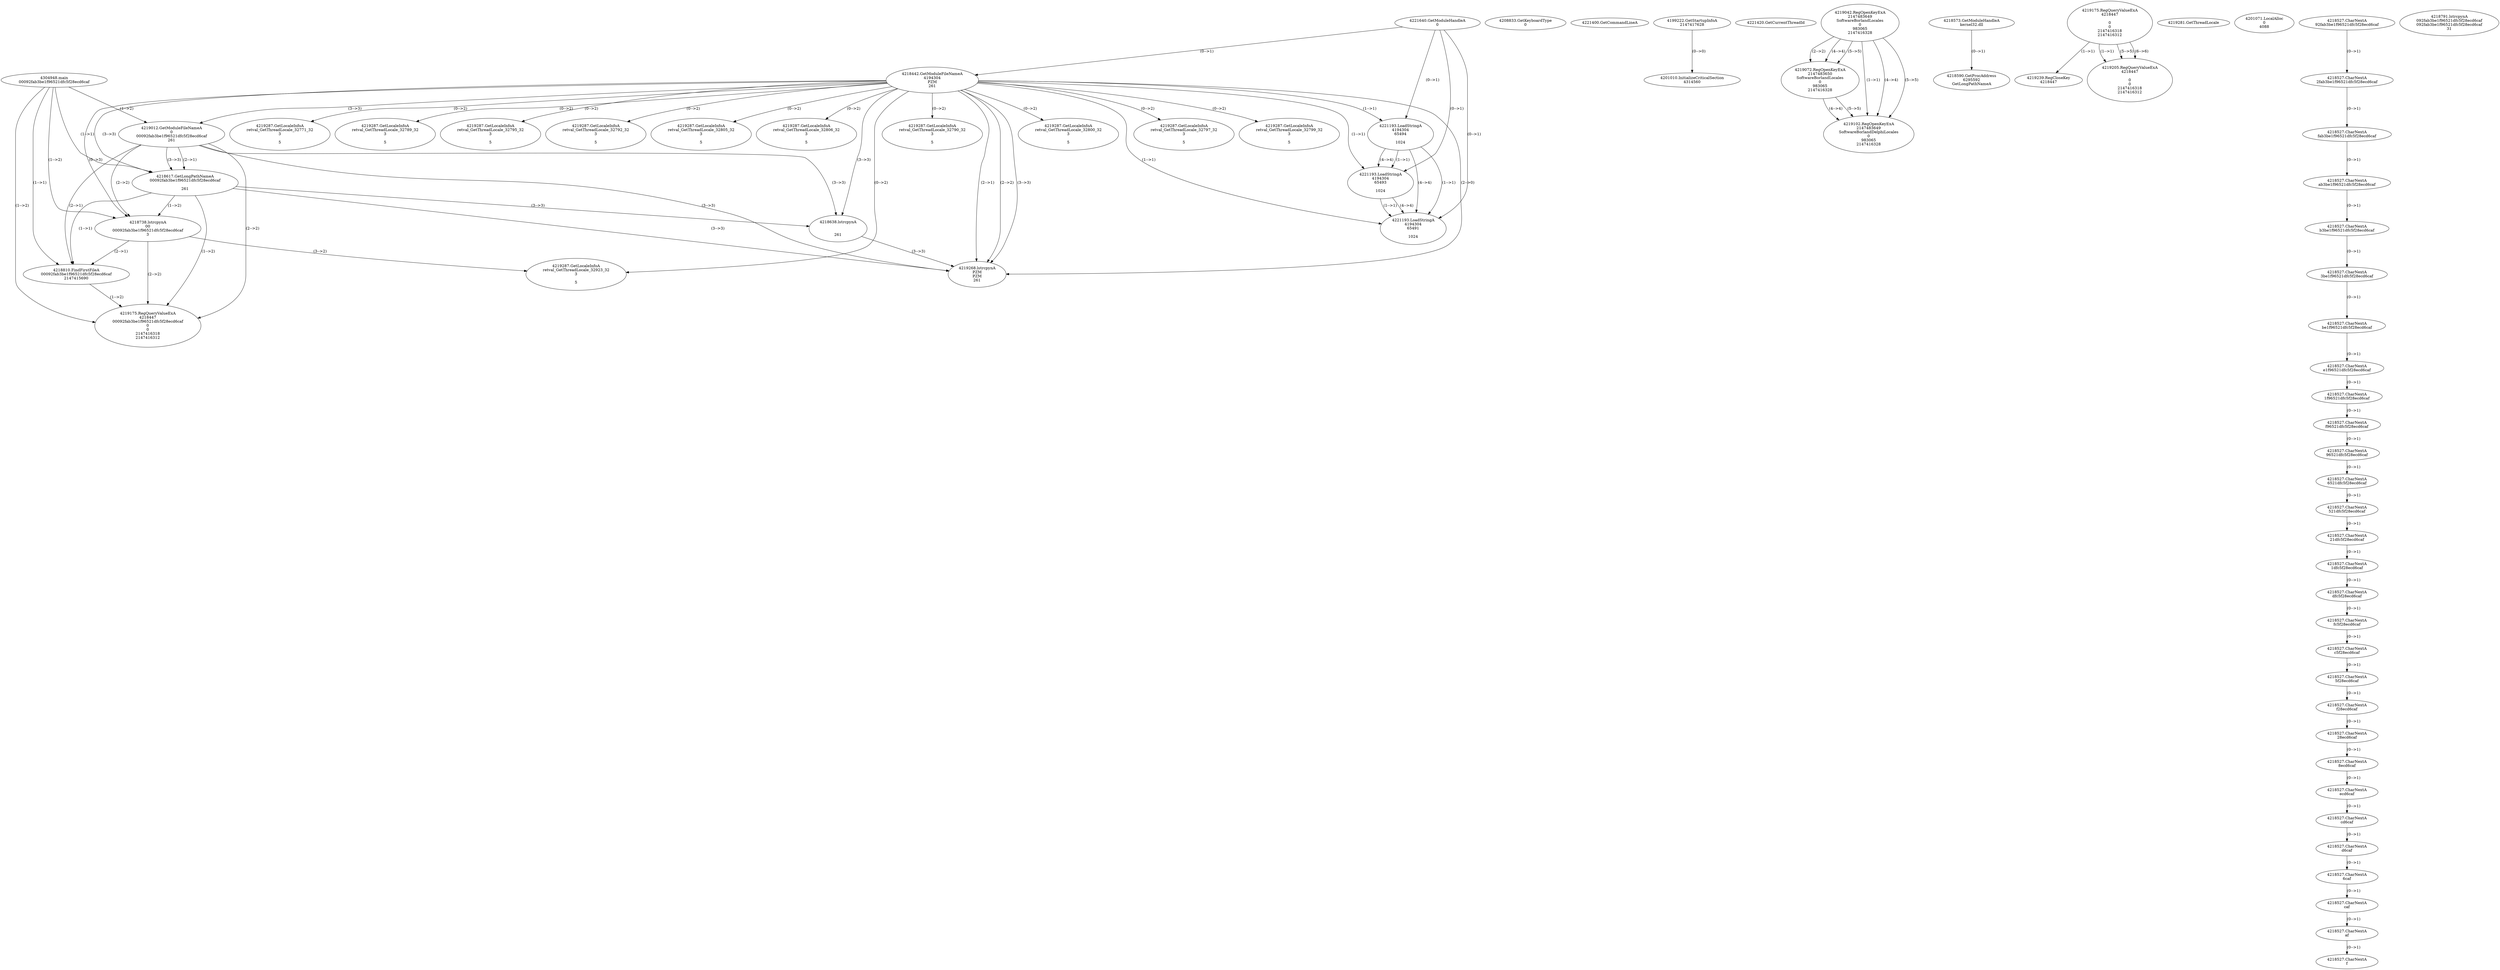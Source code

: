 // Global SCDG with merge call
digraph {
	0 [label="4304948.main
00092fab3be1f96521dfc5f28ecd6caf"]
	1 [label="4221640.GetModuleHandleA
0"]
	2 [label="4208833.GetKeyboardType
0"]
	3 [label="4221400.GetCommandLineA
"]
	4 [label="4199222.GetStartupInfoA
2147417628"]
	5 [label="4221420.GetCurrentThreadId
"]
	6 [label="4218442.GetModuleFileNameA
4194304
PZM
261"]
	1 -> 6 [label="(0-->1)"]
	7 [label="4219012.GetModuleFileNameA
0
00092fab3be1f96521dfc5f28ecd6caf
261"]
	0 -> 7 [label="(1-->2)"]
	6 -> 7 [label="(3-->3)"]
	8 [label="4219042.RegOpenKeyExA
2147483649
Software\Borland\Locales
0
983065
2147416328"]
	9 [label="4219072.RegOpenKeyExA
2147483650
Software\Borland\Locales
0
983065
2147416328"]
	8 -> 9 [label="(2-->2)"]
	8 -> 9 [label="(4-->4)"]
	8 -> 9 [label="(5-->5)"]
	10 [label="4218573.GetModuleHandleA
kernel32.dll"]
	11 [label="4218590.GetProcAddress
6295592
GetLongPathNameA"]
	10 -> 11 [label="(0-->1)"]
	12 [label="4218617.GetLongPathNameA
00092fab3be1f96521dfc5f28ecd6caf

261"]
	0 -> 12 [label="(1-->1)"]
	7 -> 12 [label="(2-->1)"]
	6 -> 12 [label="(3-->3)"]
	7 -> 12 [label="(3-->3)"]
	13 [label="4218638.lstrcpynA


261"]
	6 -> 13 [label="(3-->3)"]
	7 -> 13 [label="(3-->3)"]
	12 -> 13 [label="(3-->3)"]
	14 [label="4219175.RegQueryValueExA
4218447

0
0
2147416318
2147416312"]
	15 [label="4219239.RegCloseKey
4218447"]
	14 -> 15 [label="(1-->1)"]
	16 [label="4219268.lstrcpynA
PZM
PZM
261"]
	6 -> 16 [label="(2-->1)"]
	6 -> 16 [label="(2-->2)"]
	6 -> 16 [label="(3-->3)"]
	7 -> 16 [label="(3-->3)"]
	12 -> 16 [label="(3-->3)"]
	13 -> 16 [label="(3-->3)"]
	6 -> 16 [label="(2-->0)"]
	17 [label="4219281.GetThreadLocale
"]
	18 [label="4219287.GetLocaleInfoA
retval_GetThreadLocale_32790_32
3

5"]
	6 -> 18 [label="(0-->2)"]
	19 [label="4221193.LoadStringA
4194304
65494

1024"]
	1 -> 19 [label="(0-->1)"]
	6 -> 19 [label="(1-->1)"]
	20 [label="4221193.LoadStringA
4194304
65493

1024"]
	1 -> 20 [label="(0-->1)"]
	6 -> 20 [label="(1-->1)"]
	19 -> 20 [label="(1-->1)"]
	19 -> 20 [label="(4-->4)"]
	21 [label="4201010.InitializeCriticalSection
4314560"]
	4 -> 21 [label="(0-->0)"]
	22 [label="4201071.LocalAlloc
0
4088"]
	23 [label="4219205.RegQueryValueExA
4218447

0
0
2147416318
2147416312"]
	14 -> 23 [label="(1-->1)"]
	14 -> 23 [label="(5-->5)"]
	14 -> 23 [label="(6-->6)"]
	24 [label="4219287.GetLocaleInfoA
retval_GetThreadLocale_32800_32
3

5"]
	6 -> 24 [label="(0-->2)"]
	25 [label="4221193.LoadStringA
4194304
65491

1024"]
	1 -> 25 [label="(0-->1)"]
	6 -> 25 [label="(1-->1)"]
	19 -> 25 [label="(1-->1)"]
	20 -> 25 [label="(1-->1)"]
	19 -> 25 [label="(4-->4)"]
	20 -> 25 [label="(4-->4)"]
	26 [label="4219287.GetLocaleInfoA
retval_GetThreadLocale_32797_32
3

5"]
	6 -> 26 [label="(0-->2)"]
	27 [label="4219102.RegOpenKeyExA
2147483649
Software\Borland\Delphi\Locales
0
983065
2147416328"]
	8 -> 27 [label="(1-->1)"]
	8 -> 27 [label="(4-->4)"]
	9 -> 27 [label="(4-->4)"]
	8 -> 27 [label="(5-->5)"]
	9 -> 27 [label="(5-->5)"]
	28 [label="4219287.GetLocaleInfoA
retval_GetThreadLocale_32799_32
3

5"]
	6 -> 28 [label="(0-->2)"]
	29 [label="4218738.lstrcpynA
00
00092fab3be1f96521dfc5f28ecd6caf
3"]
	0 -> 29 [label="(1-->2)"]
	7 -> 29 [label="(2-->2)"]
	12 -> 29 [label="(1-->2)"]
	6 -> 29 [label="(0-->3)"]
	30 [label="4218527.CharNextA
92fab3be1f96521dfc5f28ecd6caf"]
	31 [label="4218527.CharNextA
2fab3be1f96521dfc5f28ecd6caf"]
	30 -> 31 [label="(0-->1)"]
	32 [label="4218527.CharNextA
fab3be1f96521dfc5f28ecd6caf"]
	31 -> 32 [label="(0-->1)"]
	33 [label="4218527.CharNextA
ab3be1f96521dfc5f28ecd6caf"]
	32 -> 33 [label="(0-->1)"]
	34 [label="4218527.CharNextA
b3be1f96521dfc5f28ecd6caf"]
	33 -> 34 [label="(0-->1)"]
	35 [label="4218527.CharNextA
3be1f96521dfc5f28ecd6caf"]
	34 -> 35 [label="(0-->1)"]
	36 [label="4218527.CharNextA
be1f96521dfc5f28ecd6caf"]
	35 -> 36 [label="(0-->1)"]
	37 [label="4218527.CharNextA
e1f96521dfc5f28ecd6caf"]
	36 -> 37 [label="(0-->1)"]
	38 [label="4218527.CharNextA
1f96521dfc5f28ecd6caf"]
	37 -> 38 [label="(0-->1)"]
	39 [label="4218527.CharNextA
f96521dfc5f28ecd6caf"]
	38 -> 39 [label="(0-->1)"]
	40 [label="4218527.CharNextA
96521dfc5f28ecd6caf"]
	39 -> 40 [label="(0-->1)"]
	41 [label="4218527.CharNextA
6521dfc5f28ecd6caf"]
	40 -> 41 [label="(0-->1)"]
	42 [label="4218527.CharNextA
521dfc5f28ecd6caf"]
	41 -> 42 [label="(0-->1)"]
	43 [label="4218527.CharNextA
21dfc5f28ecd6caf"]
	42 -> 43 [label="(0-->1)"]
	44 [label="4218527.CharNextA
1dfc5f28ecd6caf"]
	43 -> 44 [label="(0-->1)"]
	45 [label="4218527.CharNextA
dfc5f28ecd6caf"]
	44 -> 45 [label="(0-->1)"]
	46 [label="4218527.CharNextA
fc5f28ecd6caf"]
	45 -> 46 [label="(0-->1)"]
	47 [label="4218527.CharNextA
c5f28ecd6caf"]
	46 -> 47 [label="(0-->1)"]
	48 [label="4218527.CharNextA
5f28ecd6caf"]
	47 -> 48 [label="(0-->1)"]
	49 [label="4218527.CharNextA
f28ecd6caf"]
	48 -> 49 [label="(0-->1)"]
	50 [label="4218527.CharNextA
28ecd6caf"]
	49 -> 50 [label="(0-->1)"]
	51 [label="4218527.CharNextA
8ecd6caf"]
	50 -> 51 [label="(0-->1)"]
	52 [label="4218527.CharNextA
ecd6caf"]
	51 -> 52 [label="(0-->1)"]
	53 [label="4218527.CharNextA
cd6caf"]
	52 -> 53 [label="(0-->1)"]
	54 [label="4218527.CharNextA
d6caf"]
	53 -> 54 [label="(0-->1)"]
	55 [label="4218527.CharNextA
6caf"]
	54 -> 55 [label="(0-->1)"]
	56 [label="4218527.CharNextA
caf"]
	55 -> 56 [label="(0-->1)"]
	57 [label="4218527.CharNextA
af"]
	56 -> 57 [label="(0-->1)"]
	58 [label="4218527.CharNextA
f"]
	57 -> 58 [label="(0-->1)"]
	59 [label="4218791.lstrcpynA
092fab3be1f96521dfc5f28ecd6caf
092fab3be1f96521dfc5f28ecd6caf
31"]
	60 [label="4218810.FindFirstFileA
00092fab3be1f96521dfc5f28ecd6caf
2147415690"]
	0 -> 60 [label="(1-->1)"]
	7 -> 60 [label="(2-->1)"]
	12 -> 60 [label="(1-->1)"]
	29 -> 60 [label="(2-->1)"]
	61 [label="4219175.RegQueryValueExA
4218447
00092fab3be1f96521dfc5f28ecd6caf
0
0
2147416318
2147416312"]
	0 -> 61 [label="(1-->2)"]
	7 -> 61 [label="(2-->2)"]
	12 -> 61 [label="(1-->2)"]
	29 -> 61 [label="(2-->2)"]
	60 -> 61 [label="(1-->2)"]
	62 [label="4219287.GetLocaleInfoA
retval_GetThreadLocale_32923_32
3

5"]
	6 -> 62 [label="(0-->2)"]
	29 -> 62 [label="(3-->2)"]
	63 [label="4219287.GetLocaleInfoA
retval_GetThreadLocale_32771_32
3

5"]
	6 -> 63 [label="(0-->2)"]
	64 [label="4219287.GetLocaleInfoA
retval_GetThreadLocale_32789_32
3

5"]
	6 -> 64 [label="(0-->2)"]
	65 [label="4219287.GetLocaleInfoA
retval_GetThreadLocale_32795_32
3

5"]
	6 -> 65 [label="(0-->2)"]
	66 [label="4219287.GetLocaleInfoA
retval_GetThreadLocale_32792_32
3

5"]
	6 -> 66 [label="(0-->2)"]
	67 [label="4219287.GetLocaleInfoA
retval_GetThreadLocale_32805_32
3

5"]
	6 -> 67 [label="(0-->2)"]
	68 [label="4219287.GetLocaleInfoA
retval_GetThreadLocale_32806_32
3

5"]
	6 -> 68 [label="(0-->2)"]
}
